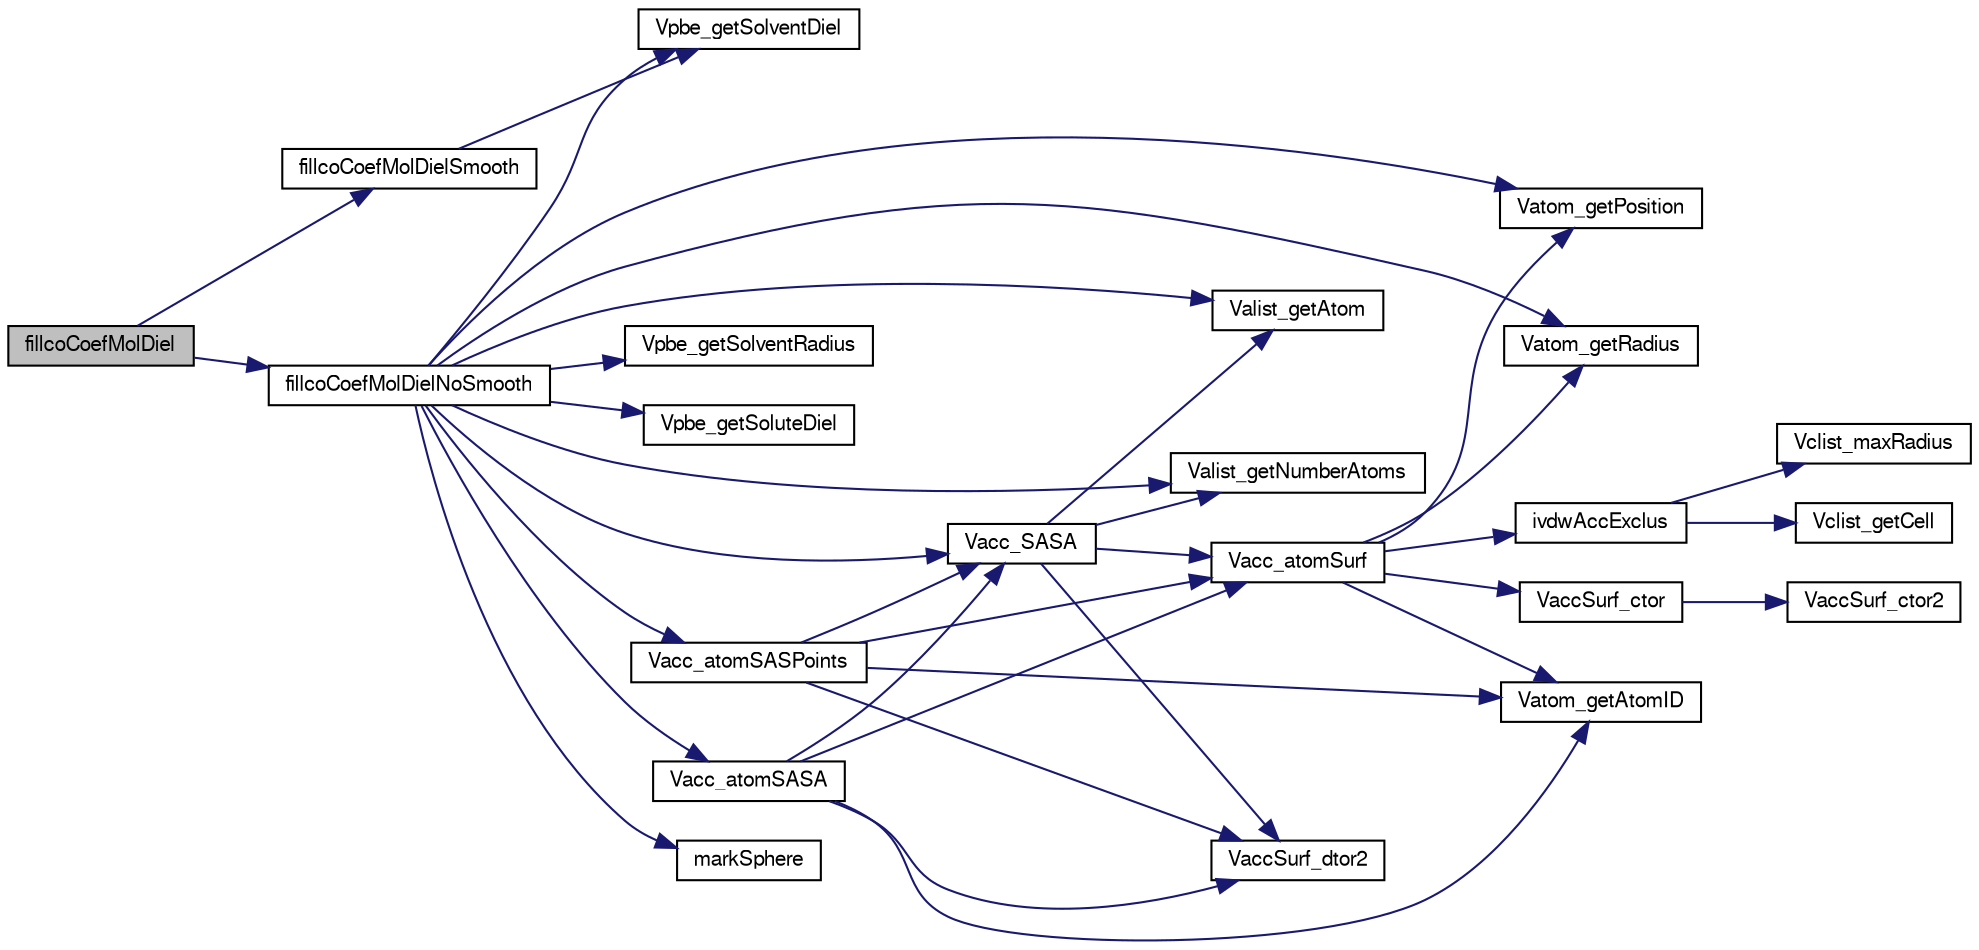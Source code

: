 digraph "fillcoCoefMolDiel"
{
  edge [fontname="FreeSans",fontsize="10",labelfontname="FreeSans",labelfontsize="10"];
  node [fontname="FreeSans",fontsize="10",shape=record];
  rankdir="LR";
  Node1 [label="fillcoCoefMolDiel",height=0.2,width=0.4,color="black", fillcolor="grey75", style="filled" fontcolor="black"];
  Node1 -> Node2 [color="midnightblue",fontsize="10",style="solid",fontname="FreeSans"];
  Node2 [label="fillcoCoefMolDielNoSmooth",height=0.2,width=0.4,color="black", fillcolor="white", style="filled",URL="$vpmg_8h.html#adf9fff114eed3d5d94f3adbbf9527483",tooltip="Fill differential operator coefficient arrays from a molecular surface calculation without smoothing..."];
  Node2 -> Node3 [color="midnightblue",fontsize="10",style="solid",fontname="FreeSans"];
  Node3 [label="Vpbe_getSolventRadius",height=0.2,width=0.4,color="black", fillcolor="white", style="filled",URL="$group___vpbe.html#ga87631b31eefd5639e45c43f972344f29",tooltip="Get solvent molecule radius."];
  Node2 -> Node4 [color="midnightblue",fontsize="10",style="solid",fontname="FreeSans"];
  Node4 [label="Vpbe_getSolventDiel",height=0.2,width=0.4,color="black", fillcolor="white", style="filled",URL="$group___vpbe.html#gaa27f724cd82148fd89335c405c3d80b5",tooltip="Get solvent dielectric constant."];
  Node2 -> Node5 [color="midnightblue",fontsize="10",style="solid",fontname="FreeSans"];
  Node5 [label="Vpbe_getSoluteDiel",height=0.2,width=0.4,color="black", fillcolor="white", style="filled",URL="$group___vpbe.html#ga54d318d98803a19fa5ea8b13fb73c7b0",tooltip="Get solute dielectric constant."];
  Node2 -> Node6 [color="midnightblue",fontsize="10",style="solid",fontname="FreeSans"];
  Node6 [label="Valist_getNumberAtoms",height=0.2,width=0.4,color="black", fillcolor="white", style="filled",URL="$group___valist.html#gaff55ce9b8624255736b0ccf62030f230",tooltip="Get number of atoms in the list."];
  Node2 -> Node7 [color="midnightblue",fontsize="10",style="solid",fontname="FreeSans"];
  Node7 [label="Valist_getAtom",height=0.2,width=0.4,color="black", fillcolor="white", style="filled",URL="$group___valist.html#gaf9175f6b6d2c33ad79bd525fc9e0e043",tooltip="Get pointer to particular atom in list."];
  Node2 -> Node8 [color="midnightblue",fontsize="10",style="solid",fontname="FreeSans"];
  Node8 [label="Vatom_getPosition",height=0.2,width=0.4,color="black", fillcolor="white", style="filled",URL="$group___vatom.html#ga282b06da5d33678cab1173a6fe5bc89c",tooltip="Get atomic position."];
  Node2 -> Node9 [color="midnightblue",fontsize="10",style="solid",fontname="FreeSans"];
  Node9 [label="Vatom_getRadius",height=0.2,width=0.4,color="black", fillcolor="white", style="filled",URL="$group___vatom.html#ga9739f811224b6e7219cf6e21e0b4d9b4",tooltip="Get atomic position."];
  Node2 -> Node10 [color="midnightblue",fontsize="10",style="solid",fontname="FreeSans"];
  Node10 [label="markSphere",height=0.2,width=0.4,color="black", fillcolor="white", style="filled",URL="$vpmg_8h.html#aac867a97b6a1b573c285c846237837a5",tooltip="Mark the grid points inside a sphere with a particular value. This marks by resetting the the grid po..."];
  Node2 -> Node11 [color="midnightblue",fontsize="10",style="solid",fontname="FreeSans"];
  Node11 [label="Vacc_SASA",height=0.2,width=0.4,color="black", fillcolor="white", style="filled",URL="$group___vacc.html#gad2041f50041470d01e00a17f18b5b6c2",tooltip="Build the solvent accessible surface (SAS) and calculate the solvent accessible surface area..."];
  Node11 -> Node6 [color="midnightblue",fontsize="10",style="solid",fontname="FreeSans"];
  Node11 -> Node7 [color="midnightblue",fontsize="10",style="solid",fontname="FreeSans"];
  Node11 -> Node12 [color="midnightblue",fontsize="10",style="solid",fontname="FreeSans"];
  Node12 [label="Vacc_atomSurf",height=0.2,width=0.4,color="black", fillcolor="white", style="filled",URL="$group___vacc.html#ga8c962cab8849df00c7f8ac61f3f8246b",tooltip="Set up an array of points corresponding to the SAS due to a particular atom."];
  Node12 -> Node9 [color="midnightblue",fontsize="10",style="solid",fontname="FreeSans"];
  Node12 -> Node8 [color="midnightblue",fontsize="10",style="solid",fontname="FreeSans"];
  Node12 -> Node13 [color="midnightblue",fontsize="10",style="solid",fontname="FreeSans"];
  Node13 [label="Vatom_getAtomID",height=0.2,width=0.4,color="black", fillcolor="white", style="filled",URL="$group___vatom.html#ga15b6aa3689898e3b88f2920dec4470a9",tooltip="Get atom ID."];
  Node12 -> Node14 [color="midnightblue",fontsize="10",style="solid",fontname="FreeSans"];
  Node14 [label="VaccSurf_ctor",height=0.2,width=0.4,color="black", fillcolor="white", style="filled",URL="$group___vacc.html#ga4a6d9195773fa7de0e8971ae9ef4c185",tooltip="Allocate and construct the surface object; do not assign surface points to positions."];
  Node14 -> Node15 [color="midnightblue",fontsize="10",style="solid",fontname="FreeSans"];
  Node15 [label="VaccSurf_ctor2",height=0.2,width=0.4,color="black", fillcolor="white", style="filled",URL="$group___vacc.html#gad253baa15c0da3af54e7aaf95a3cad14",tooltip="Construct the surface object using previously allocated memory; do not assign surface points to posit..."];
  Node12 -> Node16 [color="midnightblue",fontsize="10",style="solid",fontname="FreeSans"];
  Node16 [label="ivdwAccExclus",height=0.2,width=0.4,color="black", fillcolor="white", style="filled",URL="$vacc_8c.html#a5c6356f19e11daf8d0dea84bd92cc226",tooltip="Determines if a point is within the union of the spheres centered at the atomic centers with radii eq..."];
  Node16 -> Node17 [color="midnightblue",fontsize="10",style="solid",fontname="FreeSans"];
  Node17 [label="Vclist_maxRadius",height=0.2,width=0.4,color="black", fillcolor="white", style="filled",URL="$group___vclist.html#gac90480afcf0e082a4b7bf755cb15d360",tooltip="Get the max probe radius value (in A) the cell list was constructed with."];
  Node16 -> Node18 [color="midnightblue",fontsize="10",style="solid",fontname="FreeSans"];
  Node18 [label="Vclist_getCell",height=0.2,width=0.4,color="black", fillcolor="white", style="filled",URL="$group___vclist.html#gaee63e2dac121f3469b10f9f16b999402",tooltip="Return cell corresponding to specified position or return VNULL."];
  Node11 -> Node19 [color="midnightblue",fontsize="10",style="solid",fontname="FreeSans"];
  Node19 [label="VaccSurf_dtor2",height=0.2,width=0.4,color="black", fillcolor="white", style="filled",URL="$group___vacc.html#ga1df66922b78e3824beb4695c5a84ec45",tooltip="Destroy the surface object."];
  Node2 -> Node20 [color="midnightblue",fontsize="10",style="solid",fontname="FreeSans"];
  Node20 [label="Vacc_atomSASA",height=0.2,width=0.4,color="black", fillcolor="white", style="filled",URL="$group___vacc.html#ga9913f912bca5c71ba11ef9aefe7c390c",tooltip="Return the atomic solvent accessible surface area (SASA)"];
  Node20 -> Node11 [color="midnightblue",fontsize="10",style="solid",fontname="FreeSans"];
  Node20 -> Node13 [color="midnightblue",fontsize="10",style="solid",fontname="FreeSans"];
  Node20 -> Node19 [color="midnightblue",fontsize="10",style="solid",fontname="FreeSans"];
  Node20 -> Node12 [color="midnightblue",fontsize="10",style="solid",fontname="FreeSans"];
  Node2 -> Node21 [color="midnightblue",fontsize="10",style="solid",fontname="FreeSans"];
  Node21 [label="Vacc_atomSASPoints",height=0.2,width=0.4,color="black", fillcolor="white", style="filled",URL="$group___vacc.html#gaa1b76ea181d5f3a3ddb2b890e470cb3f",tooltip="Get the set of points for this atom&#39;s solvent-accessible surface."];
  Node21 -> Node11 [color="midnightblue",fontsize="10",style="solid",fontname="FreeSans"];
  Node21 -> Node13 [color="midnightblue",fontsize="10",style="solid",fontname="FreeSans"];
  Node21 -> Node19 [color="midnightblue",fontsize="10",style="solid",fontname="FreeSans"];
  Node21 -> Node12 [color="midnightblue",fontsize="10",style="solid",fontname="FreeSans"];
  Node1 -> Node22 [color="midnightblue",fontsize="10",style="solid",fontname="FreeSans"];
  Node22 [label="fillcoCoefMolDielSmooth",height=0.2,width=0.4,color="black", fillcolor="white", style="filled",URL="$vpmg_8h.html#aafab27ad33274047911bd2ec092eb265",tooltip="Fill differential operator coefficient arrays from a molecular surface calculation with smoothing..."];
  Node22 -> Node4 [color="midnightblue",fontsize="10",style="solid",fontname="FreeSans"];
}
